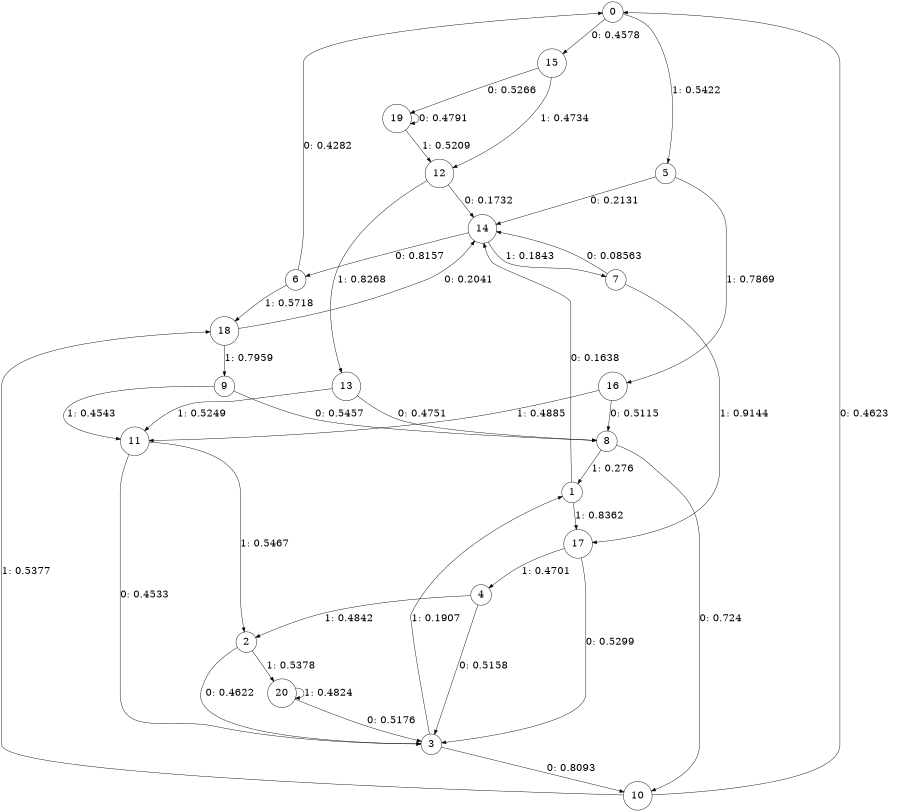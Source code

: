 digraph "ch32concat_phase3_L6" {
size = "6,8.5";
ratio = "fill";
node [shape = circle];
node [fontsize = 24];
edge [fontsize = 24];
0 -> 15 [label = "0: 0.4578   "];
0 -> 5 [label = "1: 0.5422   "];
1 -> 14 [label = "0: 0.1638   "];
1 -> 17 [label = "1: 0.8362   "];
2 -> 3 [label = "0: 0.4622   "];
2 -> 20 [label = "1: 0.5378   "];
3 -> 10 [label = "0: 0.8093   "];
3 -> 1 [label = "1: 0.1907   "];
4 -> 3 [label = "0: 0.5158   "];
4 -> 2 [label = "1: 0.4842   "];
5 -> 14 [label = "0: 0.2131   "];
5 -> 16 [label = "1: 0.7869   "];
6 -> 0 [label = "0: 0.4282   "];
6 -> 18 [label = "1: 0.5718   "];
7 -> 14 [label = "0: 0.08563  "];
7 -> 17 [label = "1: 0.9144   "];
8 -> 10 [label = "0: 0.724    "];
8 -> 1 [label = "1: 0.276    "];
9 -> 8 [label = "0: 0.5457   "];
9 -> 11 [label = "1: 0.4543   "];
10 -> 0 [label = "0: 0.4623   "];
10 -> 18 [label = "1: 0.5377   "];
11 -> 3 [label = "0: 0.4533   "];
11 -> 2 [label = "1: 0.5467   "];
12 -> 14 [label = "0: 0.1732   "];
12 -> 13 [label = "1: 0.8268   "];
13 -> 8 [label = "0: 0.4751   "];
13 -> 11 [label = "1: 0.5249   "];
14 -> 6 [label = "0: 0.8157   "];
14 -> 7 [label = "1: 0.1843   "];
15 -> 19 [label = "0: 0.5266   "];
15 -> 12 [label = "1: 0.4734   "];
16 -> 8 [label = "0: 0.5115   "];
16 -> 11 [label = "1: 0.4885   "];
17 -> 3 [label = "0: 0.5299   "];
17 -> 4 [label = "1: 0.4701   "];
18 -> 14 [label = "0: 0.2041   "];
18 -> 9 [label = "1: 0.7959   "];
19 -> 19 [label = "0: 0.4791   "];
19 -> 12 [label = "1: 0.5209   "];
20 -> 3 [label = "0: 0.5176   "];
20 -> 20 [label = "1: 0.4824   "];
}